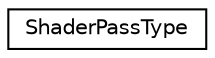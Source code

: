 digraph "Graphical Class Hierarchy"
{
  edge [fontname="Helvetica",fontsize="10",labelfontname="Helvetica",labelfontsize="10"];
  node [fontname="Helvetica",fontsize="10",shape=record];
  rankdir="LR";
  Node1 [label="ShaderPassType",height=0.2,width=0.4,color="black", fillcolor="white", style="filled",URL="$struct_shader_pass_type.html",tooltip="*========================================================================= "];
}
